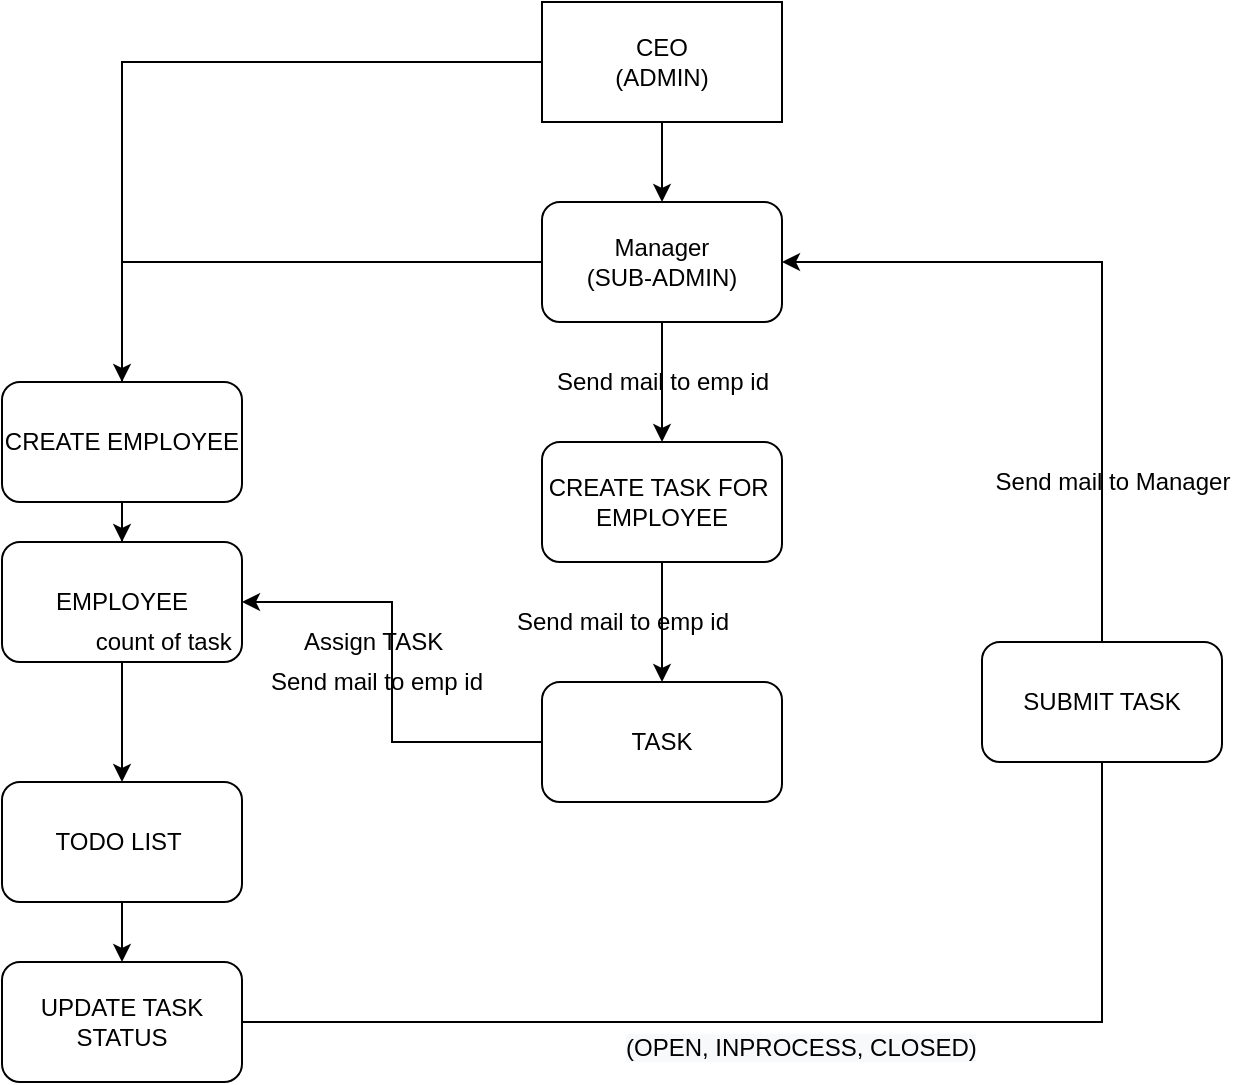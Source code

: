<mxfile version="16.6.5" type="device"><diagram id="JAMUB_gqSy-PByHFCZ5Y" name="Page-1"><mxGraphModel dx="1038" dy="521" grid="1" gridSize="10" guides="1" tooltips="1" connect="1" arrows="1" fold="1" page="1" pageScale="1" pageWidth="850" pageHeight="1100" math="0" shadow="0"><root><mxCell id="0"/><mxCell id="1" parent="0"/><mxCell id="FgfbQBMKpoGjHe6XzoLB-6" style="edgeStyle=orthogonalEdgeStyle;rounded=0;orthogonalLoop=1;jettySize=auto;html=1;exitX=0.5;exitY=1;exitDx=0;exitDy=0;" edge="1" parent="1" source="FgfbQBMKpoGjHe6XzoLB-1" target="FgfbQBMKpoGjHe6XzoLB-5"><mxGeometry relative="1" as="geometry"/></mxCell><mxCell id="FgfbQBMKpoGjHe6XzoLB-29" style="edgeStyle=orthogonalEdgeStyle;rounded=0;orthogonalLoop=1;jettySize=auto;html=1;exitX=0;exitY=0.5;exitDx=0;exitDy=0;entryX=0.5;entryY=0;entryDx=0;entryDy=0;" edge="1" parent="1" source="FgfbQBMKpoGjHe6XzoLB-1" target="FgfbQBMKpoGjHe6XzoLB-15"><mxGeometry relative="1" as="geometry"/></mxCell><mxCell id="FgfbQBMKpoGjHe6XzoLB-1" value="CEO&lt;br&gt;(ADMIN)" style="rounded=0;whiteSpace=wrap;html=1;" vertex="1" parent="1"><mxGeometry x="350" y="60" width="120" height="60" as="geometry"/></mxCell><mxCell id="FgfbQBMKpoGjHe6XzoLB-9" style="edgeStyle=orthogonalEdgeStyle;rounded=0;orthogonalLoop=1;jettySize=auto;html=1;exitX=0.5;exitY=1;exitDx=0;exitDy=0;startArrow=none;" edge="1" parent="1" source="FgfbQBMKpoGjHe6XzoLB-15" target="FgfbQBMKpoGjHe6XzoLB-10"><mxGeometry relative="1" as="geometry"><mxPoint x="250" y="290" as="targetPoint"/></mxGeometry></mxCell><mxCell id="FgfbQBMKpoGjHe6XzoLB-11" style="edgeStyle=orthogonalEdgeStyle;rounded=0;orthogonalLoop=1;jettySize=auto;html=1;exitX=0.5;exitY=1;exitDx=0;exitDy=0;entryX=0.5;entryY=0;entryDx=0;entryDy=0;" edge="1" parent="1" source="FgfbQBMKpoGjHe6XzoLB-5" target="FgfbQBMKpoGjHe6XzoLB-17"><mxGeometry relative="1" as="geometry"><mxPoint x="590" y="190" as="targetPoint"/></mxGeometry></mxCell><mxCell id="FgfbQBMKpoGjHe6XzoLB-5" value="Manager&lt;br&gt;(SUB-ADMIN)" style="rounded=1;whiteSpace=wrap;html=1;" vertex="1" parent="1"><mxGeometry x="350" y="160" width="120" height="60" as="geometry"/></mxCell><mxCell id="FgfbQBMKpoGjHe6XzoLB-22" style="edgeStyle=orthogonalEdgeStyle;rounded=0;orthogonalLoop=1;jettySize=auto;html=1;exitX=0.5;exitY=1;exitDx=0;exitDy=0;" edge="1" parent="1" source="FgfbQBMKpoGjHe6XzoLB-10" target="FgfbQBMKpoGjHe6XzoLB-23"><mxGeometry relative="1" as="geometry"><mxPoint x="150" y="500" as="targetPoint"/></mxGeometry></mxCell><mxCell id="FgfbQBMKpoGjHe6XzoLB-10" value="EMPLOYEE" style="rounded=1;whiteSpace=wrap;html=1;" vertex="1" parent="1"><mxGeometry x="80" y="330" width="120" height="60" as="geometry"/></mxCell><mxCell id="FgfbQBMKpoGjHe6XzoLB-15" value="CREATE EMPLOYEE" style="rounded=1;whiteSpace=wrap;html=1;" vertex="1" parent="1"><mxGeometry x="80" y="250" width="120" height="60" as="geometry"/></mxCell><mxCell id="FgfbQBMKpoGjHe6XzoLB-16" value="" style="edgeStyle=orthogonalEdgeStyle;rounded=0;orthogonalLoop=1;jettySize=auto;html=1;exitX=0;exitY=0.5;exitDx=0;exitDy=0;endArrow=none;" edge="1" parent="1" source="FgfbQBMKpoGjHe6XzoLB-5" target="FgfbQBMKpoGjHe6XzoLB-15"><mxGeometry relative="1" as="geometry"><mxPoint x="410" y="350" as="targetPoint"/><mxPoint x="410" y="220" as="sourcePoint"/></mxGeometry></mxCell><mxCell id="FgfbQBMKpoGjHe6XzoLB-19" style="edgeStyle=orthogonalEdgeStyle;rounded=0;orthogonalLoop=1;jettySize=auto;html=1;exitX=0.5;exitY=1;exitDx=0;exitDy=0;entryX=0.5;entryY=0;entryDx=0;entryDy=0;" edge="1" parent="1" source="FgfbQBMKpoGjHe6XzoLB-17" target="FgfbQBMKpoGjHe6XzoLB-18"><mxGeometry relative="1" as="geometry"/></mxCell><mxCell id="FgfbQBMKpoGjHe6XzoLB-17" value="CREATE TASK FOR&amp;nbsp;&lt;br&gt;EMPLOYEE" style="rounded=1;whiteSpace=wrap;html=1;" vertex="1" parent="1"><mxGeometry x="350" y="280" width="120" height="60" as="geometry"/></mxCell><mxCell id="FgfbQBMKpoGjHe6XzoLB-20" style="edgeStyle=orthogonalEdgeStyle;rounded=0;orthogonalLoop=1;jettySize=auto;html=1;exitX=0;exitY=0.5;exitDx=0;exitDy=0;entryX=1;entryY=0.5;entryDx=0;entryDy=0;" edge="1" parent="1" source="FgfbQBMKpoGjHe6XzoLB-18" target="FgfbQBMKpoGjHe6XzoLB-10"><mxGeometry relative="1" as="geometry"/></mxCell><mxCell id="FgfbQBMKpoGjHe6XzoLB-18" value="TASK" style="rounded=1;whiteSpace=wrap;html=1;" vertex="1" parent="1"><mxGeometry x="350" y="400" width="120" height="60" as="geometry"/></mxCell><mxCell id="FgfbQBMKpoGjHe6XzoLB-21" value="Assign TASK&amp;nbsp;" style="text;html=1;align=center;verticalAlign=middle;resizable=0;points=[];autosize=1;strokeColor=none;fillColor=none;" vertex="1" parent="1"><mxGeometry x="222" y="370" width="90" height="20" as="geometry"/></mxCell><mxCell id="FgfbQBMKpoGjHe6XzoLB-34" style="edgeStyle=orthogonalEdgeStyle;rounded=0;orthogonalLoop=1;jettySize=auto;html=1;exitX=0.5;exitY=1;exitDx=0;exitDy=0;entryX=0.5;entryY=0;entryDx=0;entryDy=0;" edge="1" parent="1" source="FgfbQBMKpoGjHe6XzoLB-23" target="FgfbQBMKpoGjHe6XzoLB-24"><mxGeometry relative="1" as="geometry"/></mxCell><mxCell id="FgfbQBMKpoGjHe6XzoLB-23" value="TODO LIST&amp;nbsp;" style="rounded=1;whiteSpace=wrap;html=1;" vertex="1" parent="1"><mxGeometry x="80" y="450" width="120" height="60" as="geometry"/></mxCell><mxCell id="FgfbQBMKpoGjHe6XzoLB-31" value="" style="edgeStyle=orthogonalEdgeStyle;rounded=0;orthogonalLoop=1;jettySize=auto;html=1;exitX=1;exitY=0.5;exitDx=0;exitDy=0;entryX=1;entryY=0.5;entryDx=0;entryDy=0;" edge="1" parent="1" source="FgfbQBMKpoGjHe6XzoLB-24" target="FgfbQBMKpoGjHe6XzoLB-5"><mxGeometry x="-0.299" y="-30" relative="1" as="geometry"><Array as="points"><mxPoint x="630" y="570"/><mxPoint x="630" y="190"/></Array><mxPoint as="offset"/></mxGeometry></mxCell><mxCell id="FgfbQBMKpoGjHe6XzoLB-24" value="UPDATE TASK STATUS" style="whiteSpace=wrap;html=1;rounded=1;" vertex="1" parent="1"><mxGeometry x="80" y="540" width="120" height="60" as="geometry"/></mxCell><mxCell id="FgfbQBMKpoGjHe6XzoLB-26" value="Send mail to emp id&lt;br&gt;" style="text;html=1;align=center;verticalAlign=middle;resizable=0;points=[];autosize=1;strokeColor=none;fillColor=none;" vertex="1" parent="1"><mxGeometry x="350" y="240" width="120" height="20" as="geometry"/></mxCell><mxCell id="FgfbQBMKpoGjHe6XzoLB-27" value="Send mail to emp id&lt;br&gt;" style="text;html=1;align=center;verticalAlign=middle;resizable=0;points=[];autosize=1;strokeColor=none;fillColor=none;" vertex="1" parent="1"><mxGeometry x="330" y="360" width="120" height="20" as="geometry"/></mxCell><mxCell id="FgfbQBMKpoGjHe6XzoLB-28" value="Send mail to emp id&lt;br&gt;" style="text;html=1;align=center;verticalAlign=middle;resizable=0;points=[];autosize=1;strokeColor=none;fillColor=none;" vertex="1" parent="1"><mxGeometry x="207" y="390" width="120" height="20" as="geometry"/></mxCell><mxCell id="FgfbQBMKpoGjHe6XzoLB-32" value="SUBMIT TASK" style="rounded=1;whiteSpace=wrap;html=1;" vertex="1" parent="1"><mxGeometry x="570" y="380" width="120" height="60" as="geometry"/></mxCell><mxCell id="FgfbQBMKpoGjHe6XzoLB-30" value="count of task&amp;nbsp;" style="text;html=1;align=center;verticalAlign=middle;resizable=0;points=[];autosize=1;strokeColor=none;fillColor=none;" vertex="1" parent="1"><mxGeometry x="117" y="370" width="90" height="20" as="geometry"/></mxCell><mxCell id="FgfbQBMKpoGjHe6XzoLB-35" value="Send mail to Manager" style="text;html=1;align=center;verticalAlign=middle;resizable=0;points=[];autosize=1;strokeColor=none;fillColor=none;" vertex="1" parent="1"><mxGeometry x="570" y="290" width="130" height="20" as="geometry"/></mxCell><mxCell id="FgfbQBMKpoGjHe6XzoLB-36" value="&lt;br style=&quot;color: rgb(0, 0, 0); font-family: helvetica; font-size: 11px; font-style: normal; font-weight: 400; letter-spacing: normal; text-align: center; text-indent: 0px; text-transform: none; word-spacing: 0px;&quot;&gt;&lt;br style=&quot;color: rgb(0, 0, 0); font-family: helvetica; font-size: 11px; font-style: normal; font-weight: 400; letter-spacing: normal; text-align: center; text-indent: 0px; text-transform: none; word-spacing: 0px;&quot;&gt;&lt;span style=&quot;color: rgb(0, 0, 0); font-style: normal; font-weight: 400; letter-spacing: normal; text-align: center; text-indent: 0px; text-transform: none; word-spacing: 0px; font-family: helvetica; font-size: 12px; background-color: rgb(248, 249, 250); display: inline; float: none;&quot;&gt;(OPEN, INPROCESS, CLOSED)&lt;/span&gt;&lt;br style=&quot;color: rgb(0, 0, 0); font-family: helvetica; font-size: 11px; font-style: normal; font-weight: 400; letter-spacing: normal; text-align: center; text-indent: 0px; text-transform: none; word-spacing: 0px;&quot;&gt;" style="text;whiteSpace=wrap;html=1;" vertex="1" parent="1"><mxGeometry x="390" y="540" width="200" height="60" as="geometry"/></mxCell></root></mxGraphModel></diagram></mxfile>